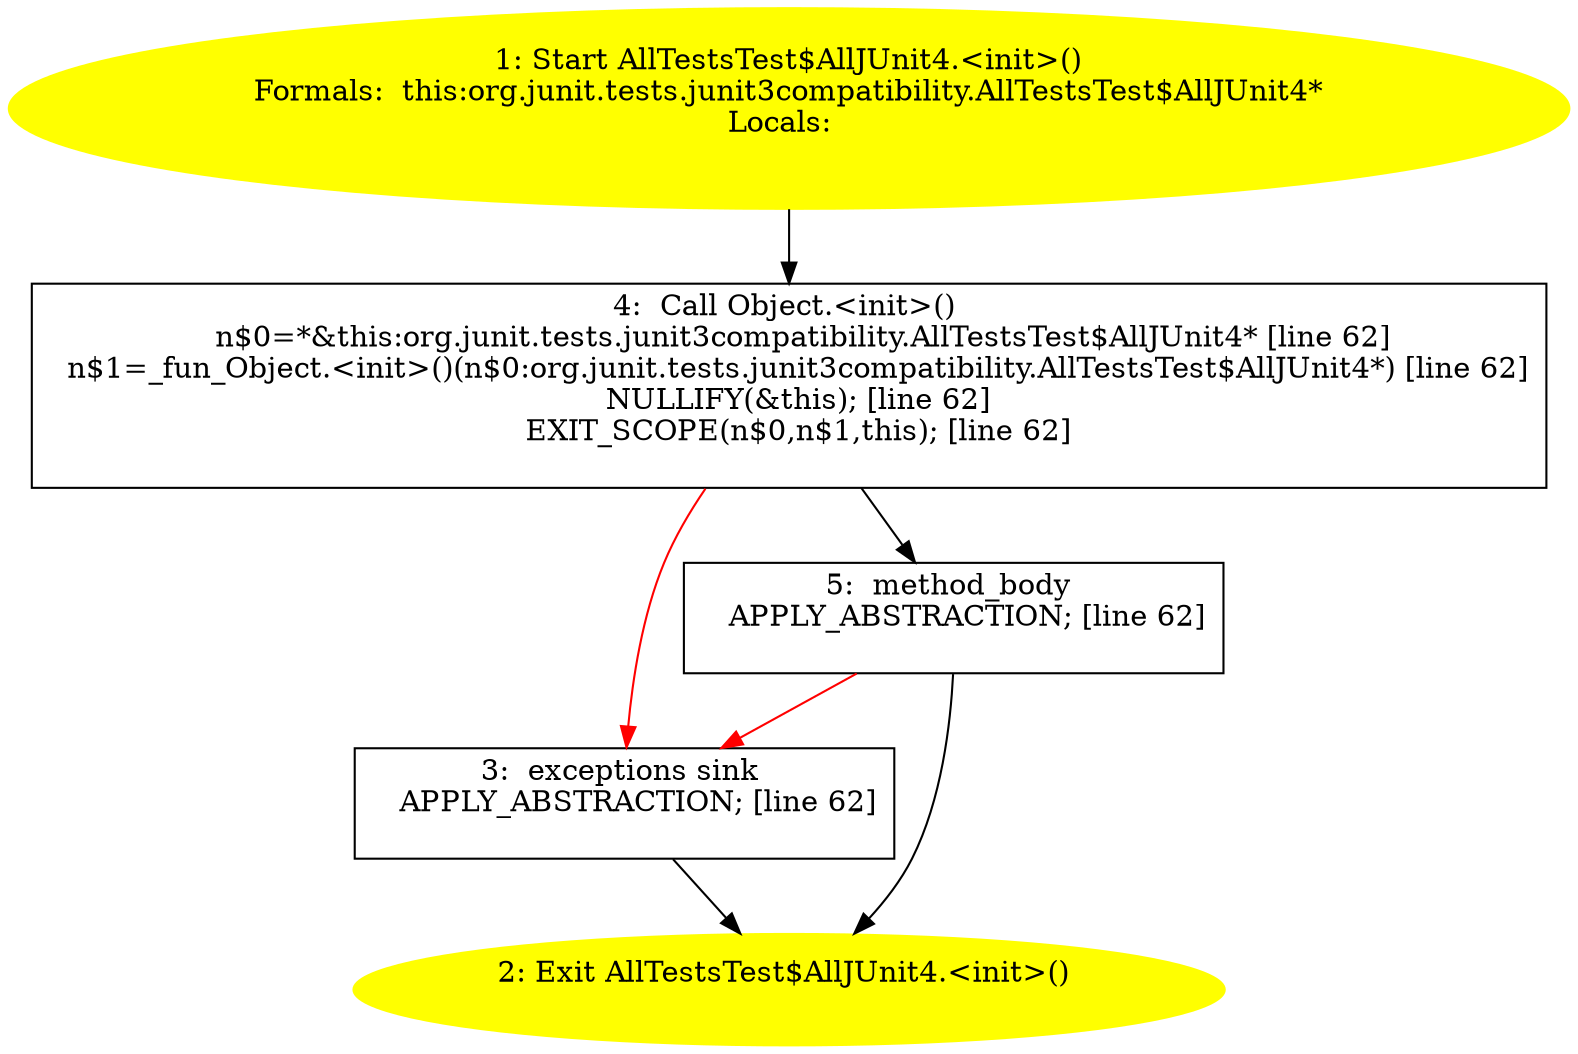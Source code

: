 /* @generated */
digraph cfg {
"org.junit.tests.junit3compatibility.AllTestsTest$AllJUnit4.<init>().eb8fb91654b21e6a4cd9280c92a181d4_1" [label="1: Start AllTestsTest$AllJUnit4.<init>()\nFormals:  this:org.junit.tests.junit3compatibility.AllTestsTest$AllJUnit4*\nLocals:  \n  " color=yellow style=filled]
	

	 "org.junit.tests.junit3compatibility.AllTestsTest$AllJUnit4.<init>().eb8fb91654b21e6a4cd9280c92a181d4_1" -> "org.junit.tests.junit3compatibility.AllTestsTest$AllJUnit4.<init>().eb8fb91654b21e6a4cd9280c92a181d4_4" ;
"org.junit.tests.junit3compatibility.AllTestsTest$AllJUnit4.<init>().eb8fb91654b21e6a4cd9280c92a181d4_2" [label="2: Exit AllTestsTest$AllJUnit4.<init>() \n  " color=yellow style=filled]
	

"org.junit.tests.junit3compatibility.AllTestsTest$AllJUnit4.<init>().eb8fb91654b21e6a4cd9280c92a181d4_3" [label="3:  exceptions sink \n   APPLY_ABSTRACTION; [line 62]\n " shape="box"]
	

	 "org.junit.tests.junit3compatibility.AllTestsTest$AllJUnit4.<init>().eb8fb91654b21e6a4cd9280c92a181d4_3" -> "org.junit.tests.junit3compatibility.AllTestsTest$AllJUnit4.<init>().eb8fb91654b21e6a4cd9280c92a181d4_2" ;
"org.junit.tests.junit3compatibility.AllTestsTest$AllJUnit4.<init>().eb8fb91654b21e6a4cd9280c92a181d4_4" [label="4:  Call Object.<init>() \n   n$0=*&this:org.junit.tests.junit3compatibility.AllTestsTest$AllJUnit4* [line 62]\n  n$1=_fun_Object.<init>()(n$0:org.junit.tests.junit3compatibility.AllTestsTest$AllJUnit4*) [line 62]\n  NULLIFY(&this); [line 62]\n  EXIT_SCOPE(n$0,n$1,this); [line 62]\n " shape="box"]
	

	 "org.junit.tests.junit3compatibility.AllTestsTest$AllJUnit4.<init>().eb8fb91654b21e6a4cd9280c92a181d4_4" -> "org.junit.tests.junit3compatibility.AllTestsTest$AllJUnit4.<init>().eb8fb91654b21e6a4cd9280c92a181d4_5" ;
	 "org.junit.tests.junit3compatibility.AllTestsTest$AllJUnit4.<init>().eb8fb91654b21e6a4cd9280c92a181d4_4" -> "org.junit.tests.junit3compatibility.AllTestsTest$AllJUnit4.<init>().eb8fb91654b21e6a4cd9280c92a181d4_3" [color="red" ];
"org.junit.tests.junit3compatibility.AllTestsTest$AllJUnit4.<init>().eb8fb91654b21e6a4cd9280c92a181d4_5" [label="5:  method_body \n   APPLY_ABSTRACTION; [line 62]\n " shape="box"]
	

	 "org.junit.tests.junit3compatibility.AllTestsTest$AllJUnit4.<init>().eb8fb91654b21e6a4cd9280c92a181d4_5" -> "org.junit.tests.junit3compatibility.AllTestsTest$AllJUnit4.<init>().eb8fb91654b21e6a4cd9280c92a181d4_2" ;
	 "org.junit.tests.junit3compatibility.AllTestsTest$AllJUnit4.<init>().eb8fb91654b21e6a4cd9280c92a181d4_5" -> "org.junit.tests.junit3compatibility.AllTestsTest$AllJUnit4.<init>().eb8fb91654b21e6a4cd9280c92a181d4_3" [color="red" ];
}
